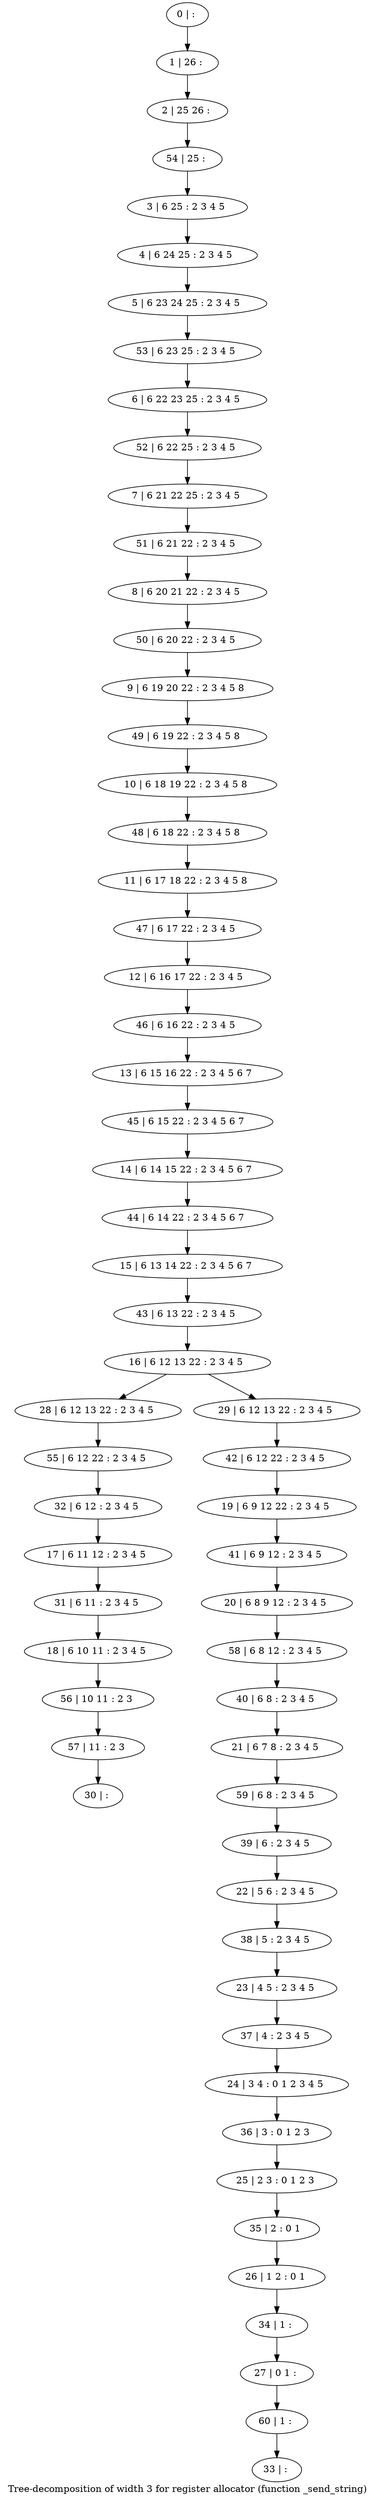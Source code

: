 digraph G {
graph [label="Tree-decomposition of width 3 for register allocator (function _send_string)"]
0[label="0 | : "];
1[label="1 | 26 : "];
2[label="2 | 25 26 : "];
3[label="3 | 6 25 : 2 3 4 5 "];
4[label="4 | 6 24 25 : 2 3 4 5 "];
5[label="5 | 6 23 24 25 : 2 3 4 5 "];
6[label="6 | 6 22 23 25 : 2 3 4 5 "];
7[label="7 | 6 21 22 25 : 2 3 4 5 "];
8[label="8 | 6 20 21 22 : 2 3 4 5 "];
9[label="9 | 6 19 20 22 : 2 3 4 5 8 "];
10[label="10 | 6 18 19 22 : 2 3 4 5 8 "];
11[label="11 | 6 17 18 22 : 2 3 4 5 8 "];
12[label="12 | 6 16 17 22 : 2 3 4 5 "];
13[label="13 | 6 15 16 22 : 2 3 4 5 6 7 "];
14[label="14 | 6 14 15 22 : 2 3 4 5 6 7 "];
15[label="15 | 6 13 14 22 : 2 3 4 5 6 7 "];
16[label="16 | 6 12 13 22 : 2 3 4 5 "];
17[label="17 | 6 11 12 : 2 3 4 5 "];
18[label="18 | 6 10 11 : 2 3 4 5 "];
19[label="19 | 6 9 12 22 : 2 3 4 5 "];
20[label="20 | 6 8 9 12 : 2 3 4 5 "];
21[label="21 | 6 7 8 : 2 3 4 5 "];
22[label="22 | 5 6 : 2 3 4 5 "];
23[label="23 | 4 5 : 2 3 4 5 "];
24[label="24 | 3 4 : 0 1 2 3 4 5 "];
25[label="25 | 2 3 : 0 1 2 3 "];
26[label="26 | 1 2 : 0 1 "];
27[label="27 | 0 1 : "];
28[label="28 | 6 12 13 22 : 2 3 4 5 "];
29[label="29 | 6 12 13 22 : 2 3 4 5 "];
30[label="30 | : "];
31[label="31 | 6 11 : 2 3 4 5 "];
32[label="32 | 6 12 : 2 3 4 5 "];
33[label="33 | : "];
34[label="34 | 1 : "];
35[label="35 | 2 : 0 1 "];
36[label="36 | 3 : 0 1 2 3 "];
37[label="37 | 4 : 2 3 4 5 "];
38[label="38 | 5 : 2 3 4 5 "];
39[label="39 | 6 : 2 3 4 5 "];
40[label="40 | 6 8 : 2 3 4 5 "];
41[label="41 | 6 9 12 : 2 3 4 5 "];
42[label="42 | 6 12 22 : 2 3 4 5 "];
43[label="43 | 6 13 22 : 2 3 4 5 "];
44[label="44 | 6 14 22 : 2 3 4 5 6 7 "];
45[label="45 | 6 15 22 : 2 3 4 5 6 7 "];
46[label="46 | 6 16 22 : 2 3 4 5 "];
47[label="47 | 6 17 22 : 2 3 4 5 "];
48[label="48 | 6 18 22 : 2 3 4 5 8 "];
49[label="49 | 6 19 22 : 2 3 4 5 8 "];
50[label="50 | 6 20 22 : 2 3 4 5 "];
51[label="51 | 6 21 22 : 2 3 4 5 "];
52[label="52 | 6 22 25 : 2 3 4 5 "];
53[label="53 | 6 23 25 : 2 3 4 5 "];
54[label="54 | 25 : "];
55[label="55 | 6 12 22 : 2 3 4 5 "];
56[label="56 | 10 11 : 2 3 "];
57[label="57 | 11 : 2 3 "];
58[label="58 | 6 8 12 : 2 3 4 5 "];
59[label="59 | 6 8 : 2 3 4 5 "];
60[label="60 | 1 : "];
0->1 ;
1->2 ;
3->4 ;
4->5 ;
16->28 ;
16->29 ;
31->18 ;
17->31 ;
32->17 ;
34->27 ;
26->34 ;
35->26 ;
25->35 ;
36->25 ;
24->36 ;
37->24 ;
23->37 ;
38->23 ;
22->38 ;
39->22 ;
40->21 ;
41->20 ;
19->41 ;
42->19 ;
29->42 ;
43->16 ;
15->43 ;
44->15 ;
14->44 ;
45->14 ;
13->45 ;
46->13 ;
12->46 ;
47->12 ;
11->47 ;
48->11 ;
10->48 ;
49->10 ;
9->49 ;
50->9 ;
8->50 ;
51->8 ;
7->51 ;
52->7 ;
6->52 ;
53->6 ;
5->53 ;
54->3 ;
2->54 ;
55->32 ;
28->55 ;
18->56 ;
57->30 ;
56->57 ;
58->40 ;
20->58 ;
59->39 ;
21->59 ;
60->33 ;
27->60 ;
}
